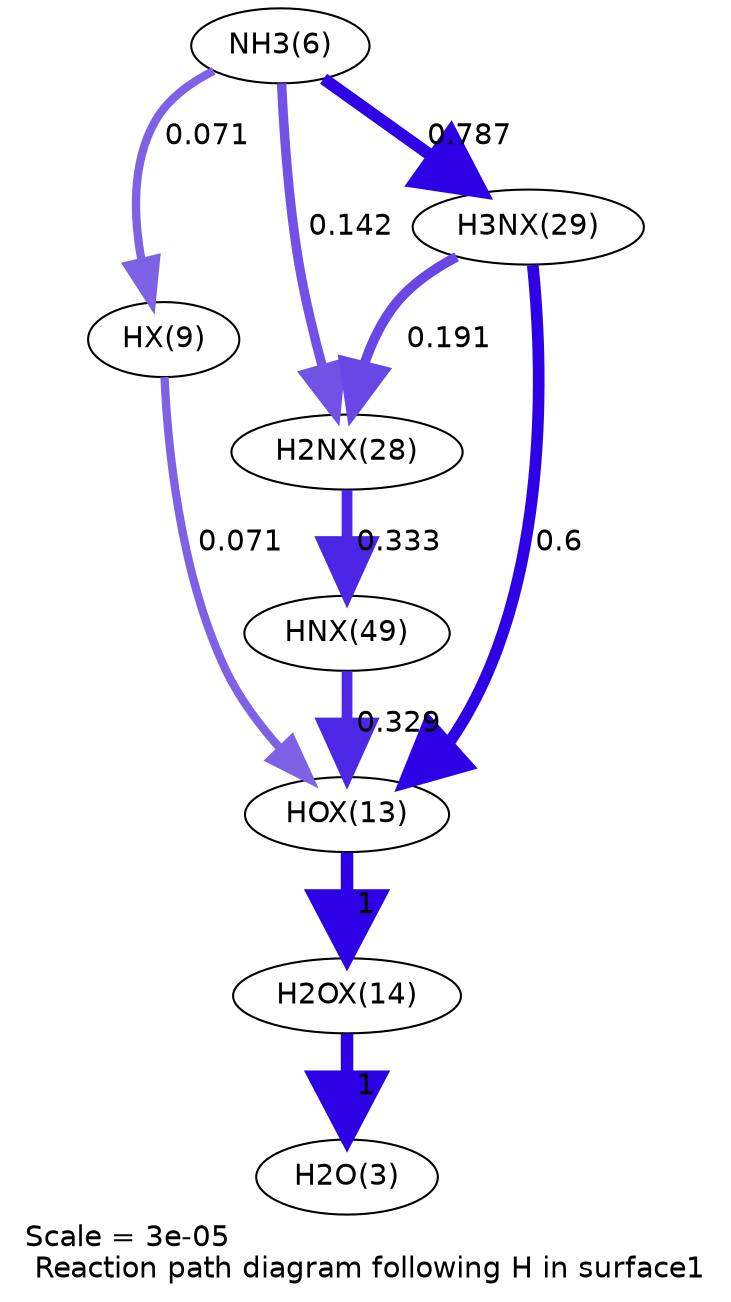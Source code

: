 digraph reaction_paths {
center=1;
s7 -> s12[fontname="Helvetica", penwidth=4, arrowsize=2, color="0.7, 0.571, 0.9"
, label=" 0.071"];
s7 -> s19[fontname="Helvetica", penwidth=4.53, arrowsize=2.26, color="0.7, 0.642, 0.9"
, label=" 0.142"];
s7 -> s20[fontname="Helvetica", penwidth=5.82, arrowsize=2.91, color="0.7, 1.29, 0.9"
, label=" 0.787"];
s12 -> s14[fontname="Helvetica", penwidth=4, arrowsize=2, color="0.7, 0.571, 0.9"
, label=" 0.071"];
s20 -> s19[fontname="Helvetica", penwidth=4.75, arrowsize=2.38, color="0.7, 0.691, 0.9"
, label=" 0.191"];
s19 -> s22[fontname="Helvetica", penwidth=5.17, arrowsize=2.59, color="0.7, 0.833, 0.9"
, label=" 0.333"];
s20 -> s14[fontname="Helvetica", penwidth=5.61, arrowsize=2.81, color="0.7, 1.1, 0.9"
, label=" 0.6"];
s22 -> s14[fontname="Helvetica", penwidth=5.16, arrowsize=2.58, color="0.7, 0.829, 0.9"
, label=" 0.329"];
s14 -> s15[fontname="Helvetica", penwidth=6, arrowsize=3, color="0.7, 1.5, 0.9"
, label=" 1"];
s15 -> s4[fontname="Helvetica", penwidth=6, arrowsize=3, color="0.7, 1.5, 0.9"
, label=" 1"];
s4 [ fontname="Helvetica", label="H2O(3)"];
s7 [ fontname="Helvetica", label="NH3(6)"];
s12 [ fontname="Helvetica", label="HX(9)"];
s14 [ fontname="Helvetica", label="HOX(13)"];
s15 [ fontname="Helvetica", label="H2OX(14)"];
s19 [ fontname="Helvetica", label="H2NX(28)"];
s20 [ fontname="Helvetica", label="H3NX(29)"];
s22 [ fontname="Helvetica", label="HNX(49)"];
 label = "Scale = 3e-05\l Reaction path diagram following H in surface1";
 fontname = "Helvetica";
}
